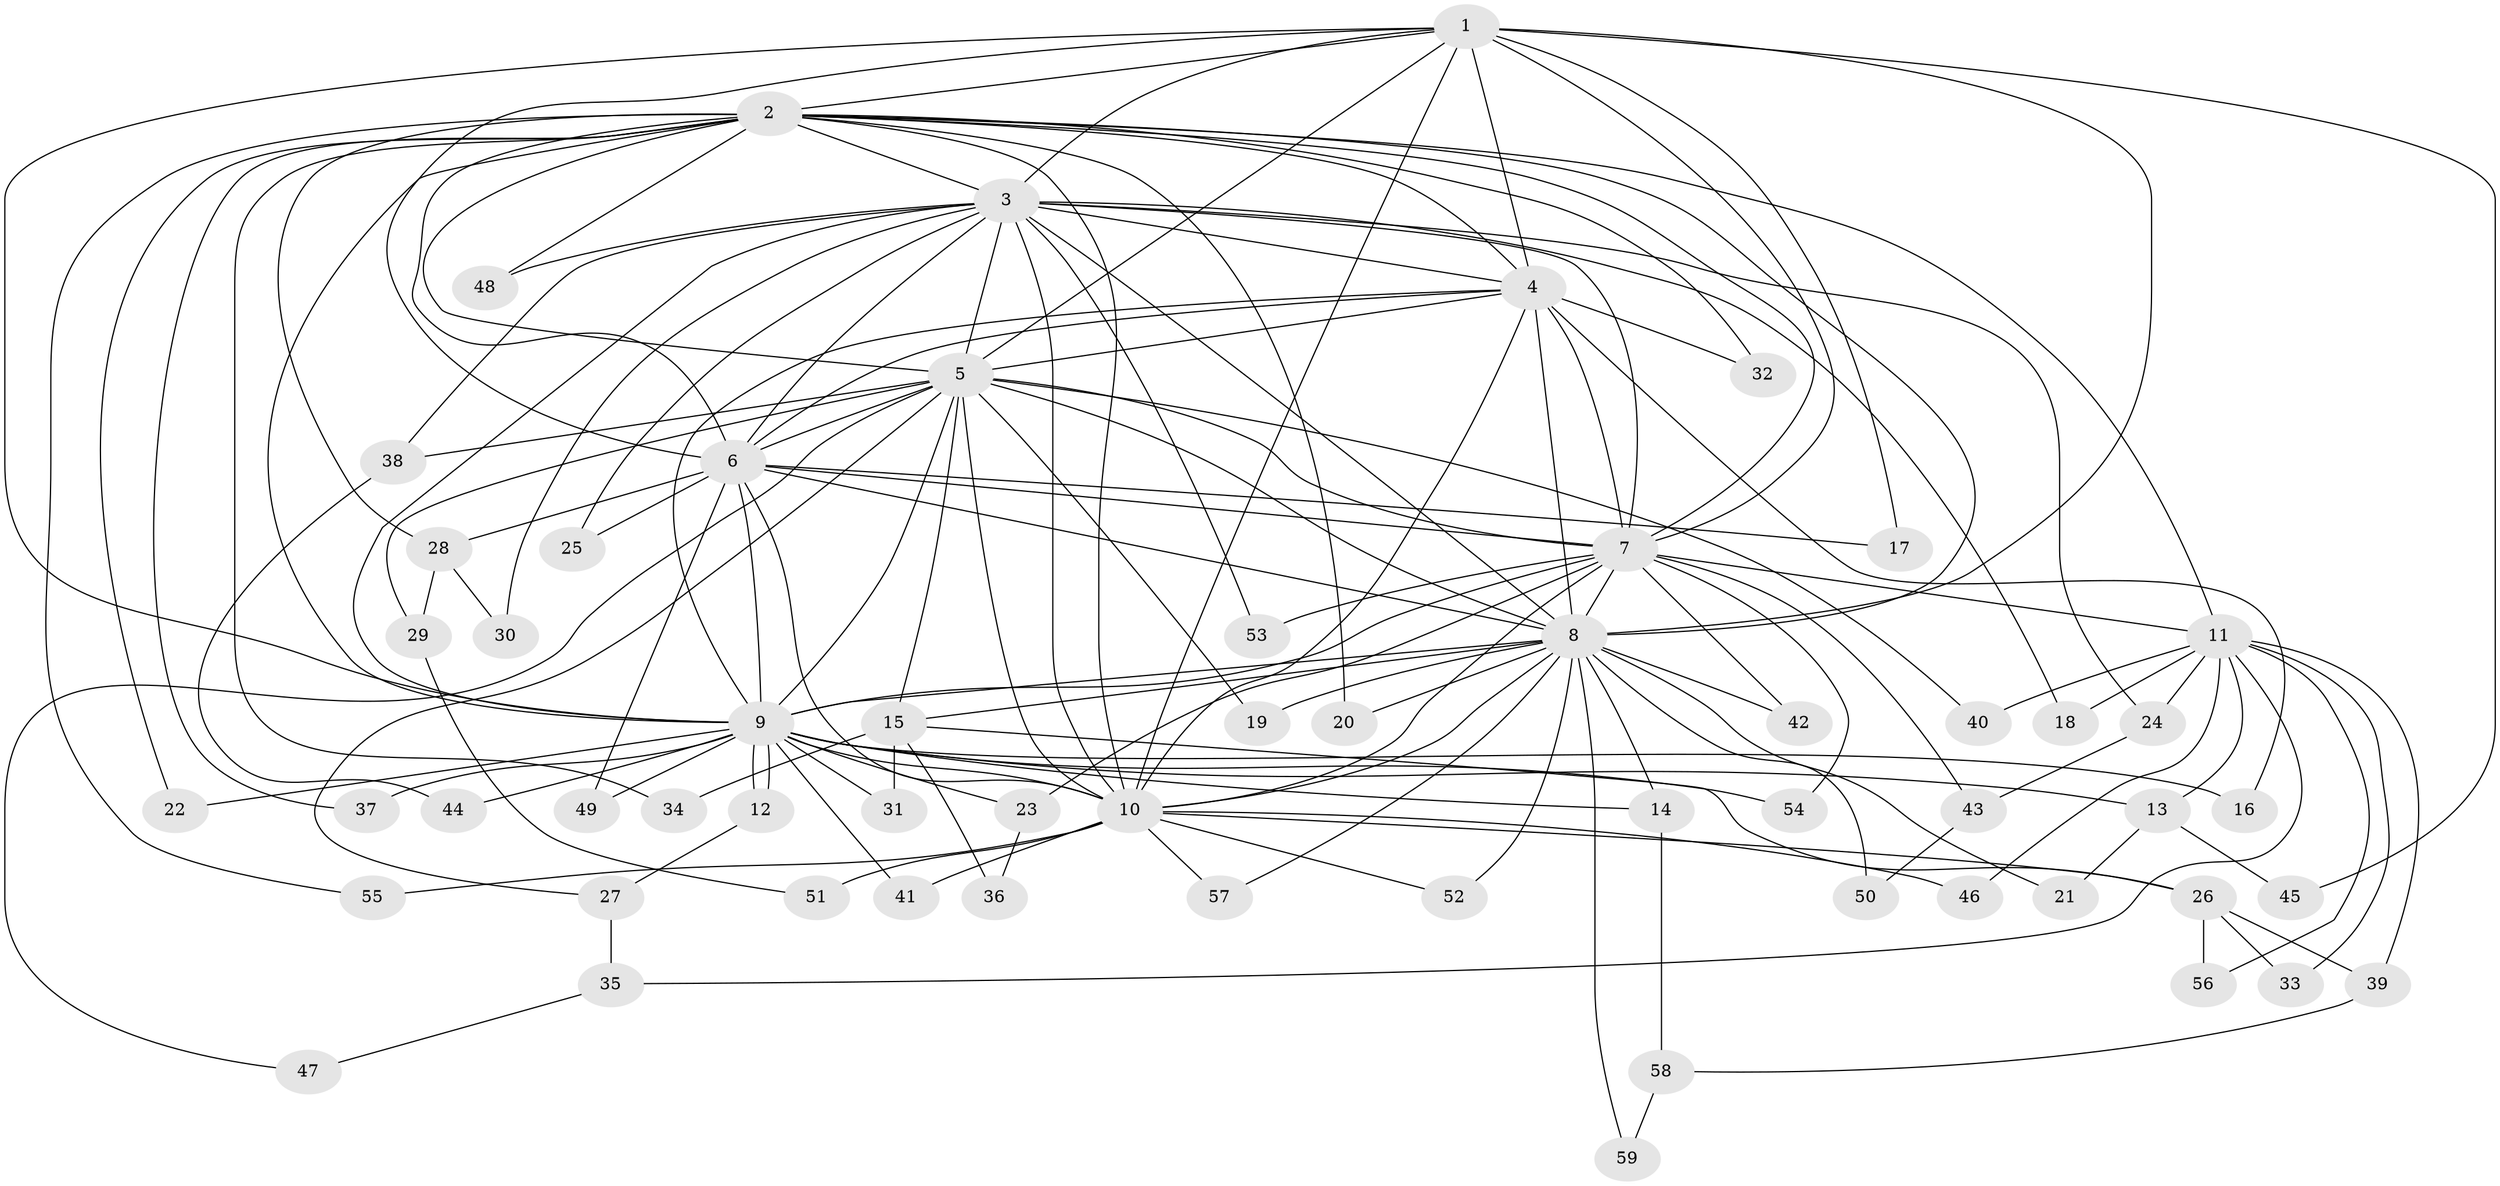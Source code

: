 // Generated by graph-tools (version 1.1) at 2025/49/03/09/25 03:49:32]
// undirected, 59 vertices, 143 edges
graph export_dot {
graph [start="1"]
  node [color=gray90,style=filled];
  1;
  2;
  3;
  4;
  5;
  6;
  7;
  8;
  9;
  10;
  11;
  12;
  13;
  14;
  15;
  16;
  17;
  18;
  19;
  20;
  21;
  22;
  23;
  24;
  25;
  26;
  27;
  28;
  29;
  30;
  31;
  32;
  33;
  34;
  35;
  36;
  37;
  38;
  39;
  40;
  41;
  42;
  43;
  44;
  45;
  46;
  47;
  48;
  49;
  50;
  51;
  52;
  53;
  54;
  55;
  56;
  57;
  58;
  59;
  1 -- 2;
  1 -- 3;
  1 -- 4;
  1 -- 5;
  1 -- 6;
  1 -- 7;
  1 -- 8;
  1 -- 9;
  1 -- 10;
  1 -- 17;
  1 -- 45;
  2 -- 3;
  2 -- 4;
  2 -- 5;
  2 -- 6;
  2 -- 7;
  2 -- 8;
  2 -- 9;
  2 -- 10;
  2 -- 11;
  2 -- 20;
  2 -- 22;
  2 -- 28;
  2 -- 32;
  2 -- 34;
  2 -- 37;
  2 -- 48;
  2 -- 55;
  3 -- 4;
  3 -- 5;
  3 -- 6;
  3 -- 7;
  3 -- 8;
  3 -- 9;
  3 -- 10;
  3 -- 18;
  3 -- 24;
  3 -- 25;
  3 -- 30;
  3 -- 38;
  3 -- 48;
  3 -- 53;
  4 -- 5;
  4 -- 6;
  4 -- 7;
  4 -- 8;
  4 -- 9;
  4 -- 10;
  4 -- 16;
  4 -- 32;
  5 -- 6;
  5 -- 7;
  5 -- 8;
  5 -- 9;
  5 -- 10;
  5 -- 15;
  5 -- 19;
  5 -- 27;
  5 -- 29;
  5 -- 38;
  5 -- 40;
  5 -- 47;
  6 -- 7;
  6 -- 8;
  6 -- 9;
  6 -- 10;
  6 -- 17;
  6 -- 25;
  6 -- 28;
  6 -- 49;
  7 -- 8;
  7 -- 9;
  7 -- 10;
  7 -- 11;
  7 -- 23;
  7 -- 42;
  7 -- 43;
  7 -- 53;
  7 -- 54;
  8 -- 9;
  8 -- 10;
  8 -- 14;
  8 -- 15;
  8 -- 19;
  8 -- 20;
  8 -- 21;
  8 -- 42;
  8 -- 50;
  8 -- 52;
  8 -- 57;
  8 -- 59;
  9 -- 10;
  9 -- 12;
  9 -- 12;
  9 -- 13;
  9 -- 14;
  9 -- 16;
  9 -- 22;
  9 -- 23;
  9 -- 31;
  9 -- 37;
  9 -- 41;
  9 -- 44;
  9 -- 49;
  9 -- 54;
  10 -- 26;
  10 -- 41;
  10 -- 46;
  10 -- 51;
  10 -- 52;
  10 -- 55;
  10 -- 57;
  11 -- 13;
  11 -- 18;
  11 -- 24;
  11 -- 33;
  11 -- 35;
  11 -- 39;
  11 -- 40;
  11 -- 46;
  11 -- 56;
  12 -- 27;
  13 -- 21;
  13 -- 45;
  14 -- 58;
  15 -- 26;
  15 -- 31;
  15 -- 34;
  15 -- 36;
  23 -- 36;
  24 -- 43;
  26 -- 33;
  26 -- 39;
  26 -- 56;
  27 -- 35;
  28 -- 29;
  28 -- 30;
  29 -- 51;
  35 -- 47;
  38 -- 44;
  39 -- 58;
  43 -- 50;
  58 -- 59;
}
